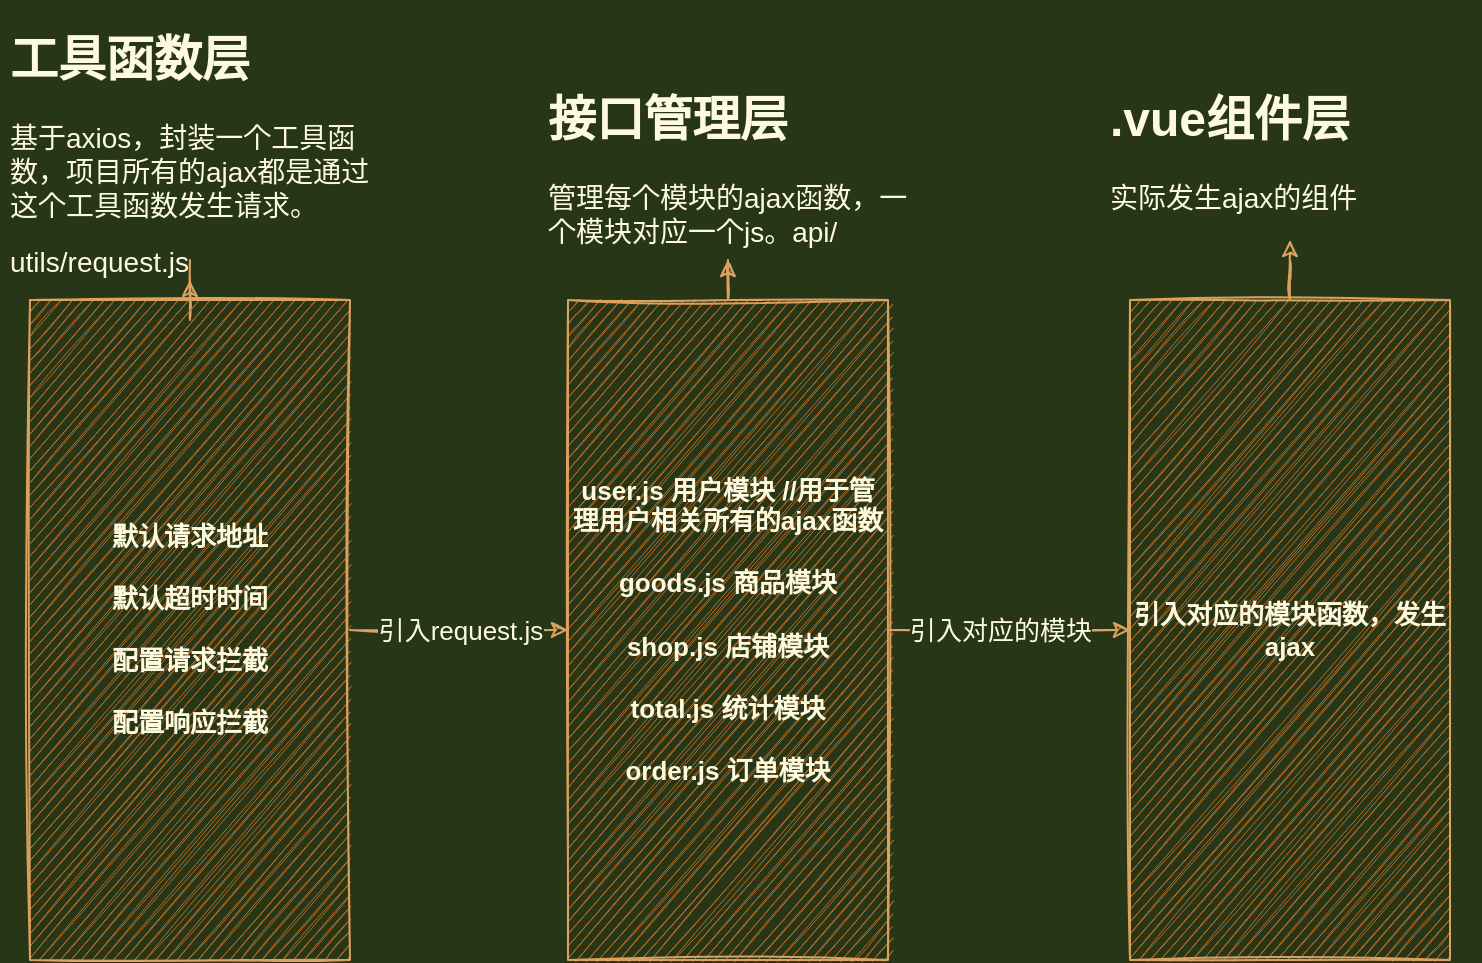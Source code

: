 <mxfile version="15.4.0" type="device"><diagram id="M-sUJ7ObP9ixUrzUnS-q" name="第 1 页"><mxGraphModel dx="852" dy="494" grid="1" gridSize="10" guides="1" tooltips="1" connect="1" arrows="1" fold="1" page="1" pageScale="1" pageWidth="827" pageHeight="1169" background="#283618" math="0" shadow="0"><root><mxCell id="0"/><mxCell id="1" parent="0"/><mxCell id="OBz6mMoF4SHB-TyizIEg-1" value="&lt;h1&gt;工具函数层&lt;/h1&gt;&lt;p&gt;&lt;font style=&quot;font-size: 14px&quot;&gt;基于axios，封装一个工具函数，项目所有的ajax都是通过这个工具函数发生请求。&lt;/font&gt;&lt;/p&gt;&lt;p&gt;&lt;font style=&quot;font-size: 14px&quot;&gt;utils/request.js&lt;/font&gt;&lt;/p&gt;&lt;p&gt;&lt;font style=&quot;font-size: 14px&quot;&gt;&lt;br&gt;&lt;/font&gt;&lt;/p&gt;" style="text;html=1;strokeColor=none;fillColor=none;spacing=5;spacingTop=-20;whiteSpace=wrap;overflow=hidden;rounded=0;fontColor=#FEFAE0;sketch=1;" vertex="1" parent="1"><mxGeometry x="50" y="120" width="190" height="130" as="geometry"/></mxCell><mxCell id="OBz6mMoF4SHB-TyizIEg-3" value="" style="edgeStyle=orthogonalEdgeStyle;rounded=0;orthogonalLoop=1;jettySize=auto;html=1;labelBackgroundColor=#283618;strokeColor=#DDA15E;fontColor=#FEFAE0;sketch=1;" edge="1" parent="1" source="OBz6mMoF4SHB-TyizIEg-2" target="OBz6mMoF4SHB-TyizIEg-1"><mxGeometry relative="1" as="geometry"/></mxCell><mxCell id="OBz6mMoF4SHB-TyizIEg-10" value="" style="edgeStyle=orthogonalEdgeStyle;rounded=0;orthogonalLoop=1;jettySize=auto;html=1;fontSize=13;labelBackgroundColor=#283618;strokeColor=#DDA15E;fontColor=#FEFAE0;sketch=1;" edge="1" parent="1" source="OBz6mMoF4SHB-TyizIEg-2" target="OBz6mMoF4SHB-TyizIEg-6"><mxGeometry relative="1" as="geometry"/></mxCell><mxCell id="OBz6mMoF4SHB-TyizIEg-11" value="引入request.js" style="edgeLabel;html=1;align=center;verticalAlign=middle;resizable=0;points=[];fontSize=13;labelBackgroundColor=#283618;fontColor=#FEFAE0;sketch=1;" vertex="1" connectable="0" parent="OBz6mMoF4SHB-TyizIEg-10"><mxGeometry x="-0.229" y="1" relative="1" as="geometry"><mxPoint x="13" y="1" as="offset"/></mxGeometry></mxCell><mxCell id="OBz6mMoF4SHB-TyizIEg-2" value="默认请求地址&lt;br&gt;&lt;br&gt;默认超时时间&lt;br&gt;&lt;br&gt;配置请求拦截&lt;br&gt;&lt;br&gt;配置响应拦截" style="rounded=0;whiteSpace=wrap;html=1;fontSize=13;fontStyle=1;fillColor=#BC6C25;strokeColor=#DDA15E;fontColor=#FEFAE0;sketch=1;" vertex="1" parent="1"><mxGeometry x="65" y="260" width="160" height="330" as="geometry"/></mxCell><mxCell id="OBz6mMoF4SHB-TyizIEg-4" value="&lt;h1&gt;接口管理层&lt;/h1&gt;&lt;p&gt;&lt;font style=&quot;font-size: 14px&quot;&gt;管理每个模块的ajax函数，一个模块对应一个js。api/&lt;/font&gt;&lt;/p&gt;" style="text;html=1;strokeColor=none;fillColor=none;spacing=5;spacingTop=-20;whiteSpace=wrap;overflow=hidden;rounded=0;fontColor=#FEFAE0;sketch=1;" vertex="1" parent="1"><mxGeometry x="319" y="150" width="190" height="90" as="geometry"/></mxCell><mxCell id="OBz6mMoF4SHB-TyizIEg-5" value="" style="edgeStyle=orthogonalEdgeStyle;rounded=0;orthogonalLoop=1;jettySize=auto;html=1;labelBackgroundColor=#283618;strokeColor=#DDA15E;fontColor=#FEFAE0;sketch=1;" edge="1" source="OBz6mMoF4SHB-TyizIEg-6" target="OBz6mMoF4SHB-TyizIEg-4" parent="1"><mxGeometry relative="1" as="geometry"/></mxCell><mxCell id="OBz6mMoF4SHB-TyizIEg-12" value="" style="edgeStyle=orthogonalEdgeStyle;rounded=0;orthogonalLoop=1;jettySize=auto;html=1;fontSize=13;labelBackgroundColor=#283618;strokeColor=#DDA15E;fontColor=#FEFAE0;sketch=1;" edge="1" parent="1" source="OBz6mMoF4SHB-TyizIEg-6" target="OBz6mMoF4SHB-TyizIEg-9"><mxGeometry relative="1" as="geometry"/></mxCell><mxCell id="OBz6mMoF4SHB-TyizIEg-13" value="引入对应的模块" style="edgeLabel;html=1;align=center;verticalAlign=middle;resizable=0;points=[];fontSize=13;labelBackgroundColor=#283618;fontColor=#FEFAE0;sketch=1;" vertex="1" connectable="0" parent="OBz6mMoF4SHB-TyizIEg-12"><mxGeometry x="-0.256" relative="1" as="geometry"><mxPoint x="11" as="offset"/></mxGeometry></mxCell><mxCell id="OBz6mMoF4SHB-TyizIEg-6" value="user.js&amp;nbsp;用户模块 //用于管理用户相关所有的ajax函数&lt;br&gt;&lt;br&gt;goods.js&amp;nbsp;商品模块&lt;br&gt;&lt;br&gt;shop.js&amp;nbsp;店铺模块&lt;br&gt;&lt;br&gt;total.js&amp;nbsp;统计模块&lt;br&gt;&lt;br&gt;order.js&amp;nbsp;订单模块" style="rounded=0;whiteSpace=wrap;html=1;fontSize=13;fontStyle=1;fillColor=#BC6C25;strokeColor=#DDA15E;fontColor=#FEFAE0;sketch=1;" vertex="1" parent="1"><mxGeometry x="334" y="260" width="160" height="330" as="geometry"/></mxCell><mxCell id="OBz6mMoF4SHB-TyizIEg-7" value="&lt;h1&gt;.vue组件层&lt;/h1&gt;&lt;p&gt;&lt;span style=&quot;font-size: 14px&quot;&gt;实际发生ajax的组件&lt;/span&gt;&lt;/p&gt;" style="text;html=1;strokeColor=none;fillColor=none;spacing=5;spacingTop=-20;whiteSpace=wrap;overflow=hidden;rounded=0;fontColor=#FEFAE0;sketch=1;" vertex="1" parent="1"><mxGeometry x="600" y="150" width="190" height="80" as="geometry"/></mxCell><mxCell id="OBz6mMoF4SHB-TyizIEg-8" value="" style="edgeStyle=orthogonalEdgeStyle;rounded=0;orthogonalLoop=1;jettySize=auto;html=1;labelBackgroundColor=#283618;strokeColor=#DDA15E;fontColor=#FEFAE0;sketch=1;" edge="1" source="OBz6mMoF4SHB-TyizIEg-9" target="OBz6mMoF4SHB-TyizIEg-7" parent="1"><mxGeometry relative="1" as="geometry"/></mxCell><mxCell id="OBz6mMoF4SHB-TyizIEg-9" value="引入对应的模块函数，发生ajax" style="rounded=0;whiteSpace=wrap;html=1;fontSize=13;fontStyle=1;fillColor=#BC6C25;strokeColor=#DDA15E;fontColor=#FEFAE0;sketch=1;" vertex="1" parent="1"><mxGeometry x="615" y="260" width="160" height="330" as="geometry"/></mxCell></root></mxGraphModel></diagram></mxfile>